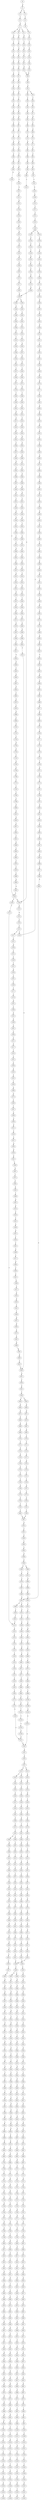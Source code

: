 strict digraph  {
	S0 -> S1 [ label = G ];
	S1 -> S2 [ label = T ];
	S1 -> S3 [ label = G ];
	S2 -> S4 [ label = T ];
	S3 -> S5 [ label = T ];
	S4 -> S6 [ label = G ];
	S5 -> S7 [ label = G ];
	S6 -> S8 [ label = T ];
	S7 -> S9 [ label = C ];
	S7 -> S10 [ label = G ];
	S7 -> S11 [ label = T ];
	S8 -> S12 [ label = G ];
	S9 -> S13 [ label = G ];
	S10 -> S14 [ label = G ];
	S11 -> S15 [ label = G ];
	S12 -> S16 [ label = C ];
	S13 -> S17 [ label = C ];
	S14 -> S18 [ label = C ];
	S15 -> S19 [ label = C ];
	S16 -> S20 [ label = G ];
	S17 -> S21 [ label = G ];
	S18 -> S22 [ label = T ];
	S19 -> S23 [ label = G ];
	S20 -> S24 [ label = T ];
	S21 -> S25 [ label = T ];
	S22 -> S26 [ label = T ];
	S23 -> S27 [ label = T ];
	S24 -> S28 [ label = C ];
	S25 -> S29 [ label = C ];
	S26 -> S30 [ label = C ];
	S27 -> S31 [ label = C ];
	S28 -> S32 [ label = G ];
	S29 -> S33 [ label = G ];
	S30 -> S34 [ label = G ];
	S31 -> S35 [ label = G ];
	S32 -> S36 [ label = A ];
	S33 -> S37 [ label = T ];
	S34 -> S38 [ label = A ];
	S35 -> S36 [ label = A ];
	S36 -> S39 [ label = A ];
	S37 -> S40 [ label = G ];
	S38 -> S41 [ label = A ];
	S39 -> S42 [ label = C ];
	S40 -> S43 [ label = C ];
	S41 -> S44 [ label = C ];
	S42 -> S45 [ label = C ];
	S42 -> S46 [ label = A ];
	S43 -> S47 [ label = A ];
	S44 -> S48 [ label = A ];
	S45 -> S49 [ label = T ];
	S46 -> S50 [ label = C ];
	S47 -> S51 [ label = T ];
	S48 -> S52 [ label = C ];
	S49 -> S53 [ label = T ];
	S50 -> S54 [ label = C ];
	S51 -> S55 [ label = C ];
	S52 -> S56 [ label = G ];
	S53 -> S57 [ label = C ];
	S54 -> S58 [ label = C ];
	S55 -> S59 [ label = C ];
	S56 -> S60 [ label = C ];
	S57 -> S61 [ label = G ];
	S58 -> S62 [ label = G ];
	S59 -> S63 [ label = G ];
	S60 -> S64 [ label = G ];
	S61 -> S65 [ label = T ];
	S62 -> S66 [ label = T ];
	S63 -> S67 [ label = C ];
	S64 -> S68 [ label = C ];
	S65 -> S69 [ label = A ];
	S66 -> S70 [ label = A ];
	S67 -> S71 [ label = A ];
	S68 -> S72 [ label = A ];
	S69 -> S73 [ label = C ];
	S70 -> S74 [ label = C ];
	S71 -> S75 [ label = C ];
	S72 -> S76 [ label = C ];
	S73 -> S77 [ label = T ];
	S74 -> S78 [ label = G ];
	S75 -> S79 [ label = G ];
	S76 -> S80 [ label = G ];
	S77 -> S81 [ label = T ];
	S78 -> S82 [ label = T ];
	S79 -> S83 [ label = T ];
	S80 -> S84 [ label = T ];
	S81 -> S85 [ label = C ];
	S82 -> S86 [ label = C ];
	S83 -> S87 [ label = C ];
	S84 -> S88 [ label = C ];
	S85 -> S89 [ label = A ];
	S86 -> S90 [ label = C ];
	S87 -> S91 [ label = G ];
	S88 -> S92 [ label = C ];
	S89 -> S93 [ label = A ];
	S90 -> S94 [ label = A ];
	S91 -> S95 [ label = A ];
	S92 -> S96 [ label = A ];
	S93 -> S97 [ label = G ];
	S94 -> S98 [ label = G ];
	S95 -> S99 [ label = G ];
	S96 -> S100 [ label = G ];
	S97 -> S101 [ label = C ];
	S98 -> S102 [ label = C ];
	S99 -> S103 [ label = C ];
	S100 -> S104 [ label = C ];
	S101 -> S105 [ label = G ];
	S102 -> S106 [ label = G ];
	S103 -> S107 [ label = G ];
	S104 -> S108 [ label = T ];
	S104 -> S106 [ label = G ];
	S105 -> S109 [ label = A ];
	S106 -> S110 [ label = A ];
	S107 -> S111 [ label = A ];
	S108 -> S112 [ label = T ];
	S109 -> S113 [ label = G ];
	S110 -> S114 [ label = G ];
	S111 -> S115 [ label = G ];
	S112 -> S116 [ label = C ];
	S113 -> S117 [ label = T ];
	S114 -> S118 [ label = T ];
	S115 -> S119 [ label = T ];
	S116 -> S120 [ label = A ];
	S117 -> S121 [ label = C ];
	S118 -> S122 [ label = C ];
	S119 -> S123 [ label = C ];
	S120 -> S124 [ label = C ];
	S121 -> S125 [ label = C ];
	S122 -> S126 [ label = C ];
	S122 -> S127 [ label = T ];
	S123 -> S128 [ label = G ];
	S124 -> S129 [ label = G ];
	S125 -> S130 [ label = C ];
	S126 -> S130 [ label = C ];
	S127 -> S131 [ label = C ];
	S128 -> S132 [ label = A ];
	S129 -> S133 [ label = C ];
	S130 -> S134 [ label = T ];
	S130 -> S135 [ label = G ];
	S131 -> S136 [ label = G ];
	S132 -> S137 [ label = A ];
	S133 -> S138 [ label = C ];
	S134 -> S139 [ label = C ];
	S135 -> S140 [ label = C ];
	S136 -> S141 [ label = T ];
	S137 -> S142 [ label = C ];
	S138 -> S143 [ label = C ];
	S139 -> S144 [ label = C ];
	S140 -> S145 [ label = C ];
	S141 -> S146 [ label = C ];
	S142 -> S147 [ label = C ];
	S143 -> S148 [ label = T ];
	S144 -> S149 [ label = G ];
	S145 -> S150 [ label = T ];
	S146 -> S151 [ label = T ];
	S147 -> S152 [ label = T ];
	S148 -> S153 [ label = T ];
	S149 -> S154 [ label = G ];
	S150 -> S155 [ label = G ];
	S151 -> S156 [ label = G ];
	S152 -> S157 [ label = G ];
	S153 -> S158 [ label = C ];
	S154 -> S159 [ label = T ];
	S155 -> S160 [ label = T ];
	S156 -> S161 [ label = T ];
	S157 -> S162 [ label = T ];
	S158 -> S163 [ label = A ];
	S159 -> S164 [ label = C ];
	S160 -> S165 [ label = C ];
	S161 -> S166 [ label = T ];
	S162 -> S167 [ label = C ];
	S163 -> S168 [ label = T ];
	S164 -> S169 [ label = T ];
	S165 -> S170 [ label = G ];
	S166 -> S171 [ label = C ];
	S167 -> S172 [ label = G ];
	S168 -> S173 [ label = C ];
	S169 -> S174 [ label = G ];
	S170 -> S175 [ label = C ];
	S171 -> S176 [ label = C ];
	S172 -> S177 [ label = C ];
	S173 -> S178 [ label = C ];
	S174 -> S179 [ label = G ];
	S175 -> S180 [ label = G ];
	S176 -> S181 [ label = G ];
	S177 -> S182 [ label = G ];
	S178 -> S183 [ label = A ];
	S179 -> S184 [ label = A ];
	S180 -> S185 [ label = C ];
	S181 -> S186 [ label = T ];
	S182 -> S185 [ label = C ];
	S183 -> S187 [ label = G ];
	S184 -> S188 [ label = G ];
	S185 -> S189 [ label = G ];
	S185 -> S190 [ label = A ];
	S186 -> S191 [ label = G ];
	S187 -> S192 [ label = A ];
	S188 -> S193 [ label = G ];
	S189 -> S194 [ label = A ];
	S190 -> S195 [ label = A ];
	S191 -> S196 [ label = G ];
	S192 -> S197 [ label = A ];
	S193 -> S198 [ label = G ];
	S194 -> S199 [ label = G ];
	S195 -> S200 [ label = C ];
	S196 -> S201 [ label = C ];
	S197 -> S202 [ label = C ];
	S198 -> S203 [ label = T ];
	S199 -> S204 [ label = C ];
	S200 -> S205 [ label = C ];
	S201 -> S206 [ label = C ];
	S202 -> S207 [ label = C ];
	S203 -> S208 [ label = G ];
	S204 -> S209 [ label = A ];
	S205 -> S210 [ label = C ];
	S206 -> S211 [ label = C ];
	S207 -> S212 [ label = A ];
	S207 -> S213 [ label = G ];
	S208 -> S214 [ label = T ];
	S209 -> S215 [ label = G ];
	S210 -> S216 [ label = G ];
	S211 -> S217 [ label = G ];
	S212 -> S218 [ label = G ];
	S212 -> S219 [ label = C ];
	S213 -> S220 [ label = G ];
	S214 -> S221 [ label = T ];
	S215 -> S222 [ label = T ];
	S216 -> S223 [ label = T ];
	S217 -> S224 [ label = T ];
	S218 -> S225 [ label = A ];
	S219 -> S226 [ label = C ];
	S220 -> S227 [ label = A ];
	S221 -> S228 [ label = C ];
	S222 -> S229 [ label = G ];
	S223 -> S230 [ label = A ];
	S224 -> S231 [ label = C ];
	S225 -> S232 [ label = C ];
	S226 -> S233 [ label = A ];
	S227 -> S234 [ label = C ];
	S228 -> S235 [ label = C ];
	S229 -> S236 [ label = C ];
	S230 -> S237 [ label = C ];
	S231 -> S238 [ label = C ];
	S232 -> S239 [ label = T ];
	S233 -> S240 [ label = C ];
	S234 -> S241 [ label = G ];
	S235 -> S242 [ label = A ];
	S236 -> S243 [ label = A ];
	S237 -> S244 [ label = A ];
	S238 -> S245 [ label = A ];
	S239 -> S246 [ label = C ];
	S240 -> S247 [ label = C ];
	S241 -> S248 [ label = C ];
	S242 -> S249 [ label = G ];
	S243 -> S250 [ label = A ];
	S244 -> S251 [ label = G ];
	S245 -> S252 [ label = G ];
	S246 -> S253 [ label = C ];
	S247 -> S254 [ label = C ];
	S248 -> S255 [ label = C ];
	S249 -> S256 [ label = C ];
	S250 -> S257 [ label = C ];
	S251 -> S258 [ label = C ];
	S252 -> S259 [ label = T ];
	S253 -> S260 [ label = C ];
	S254 -> S261 [ label = C ];
	S255 -> S262 [ label = C ];
	S256 -> S263 [ label = A ];
	S257 -> S264 [ label = A ];
	S258 -> S265 [ label = A ];
	S259 -> S266 [ label = A ];
	S260 -> S267 [ label = A ];
	S261 -> S268 [ label = T ];
	S262 -> S269 [ label = A ];
	S263 -> S270 [ label = G ];
	S264 -> S271 [ label = G ];
	S265 -> S272 [ label = G ];
	S266 -> S273 [ label = G ];
	S267 -> S274 [ label = T ];
	S268 -> S275 [ label = T ];
	S269 -> S276 [ label = T ];
	S270 -> S277 [ label = A ];
	S271 -> S278 [ label = C ];
	S272 -> S279 [ label = G ];
	S273 -> S280 [ label = C ];
	S274 -> S281 [ label = C ];
	S275 -> S282 [ label = C ];
	S276 -> S283 [ label = C ];
	S277 -> S284 [ label = T ];
	S278 -> S285 [ label = T ];
	S279 -> S286 [ label = T ];
	S280 -> S287 [ label = T ];
	S281 -> S288 [ label = T ];
	S282 -> S289 [ label = C ];
	S282 -> S290 [ label = G ];
	S283 -> S291 [ label = G ];
	S284 -> S292 [ label = A ];
	S285 -> S293 [ label = A ];
	S286 -> S294 [ label = G ];
	S287 -> S295 [ label = C ];
	S288 -> S296 [ label = G ];
	S289 -> S297 [ label = T ];
	S290 -> S298 [ label = A ];
	S291 -> S299 [ label = T ];
	S292 -> S300 [ label = A ];
	S293 -> S301 [ label = C ];
	S294 -> S302 [ label = C ];
	S295 -> S303 [ label = C ];
	S296 -> S304 [ label = C ];
	S297 -> S305 [ label = G ];
	S298 -> S306 [ label = T ];
	S299 -> S307 [ label = C ];
	S300 -> S308 [ label = A ];
	S301 -> S309 [ label = G ];
	S302 -> S310 [ label = A ];
	S303 -> S311 [ label = A ];
	S304 -> S312 [ label = C ];
	S305 -> S313 [ label = T ];
	S306 -> S314 [ label = C ];
	S307 -> S315 [ label = C ];
	S308 -> S316 [ label = A ];
	S309 -> S317 [ label = A ];
	S310 -> S318 [ label = C ];
	S311 -> S319 [ label = C ];
	S312 -> S320 [ label = A ];
	S313 -> S321 [ label = C ];
	S314 -> S322 [ label = G ];
	S315 -> S323 [ label = T ];
	S316 -> S324 [ label = A ];
	S317 -> S325 [ label = G ];
	S318 -> S326 [ label = G ];
	S319 -> S327 [ label = C ];
	S320 -> S328 [ label = G ];
	S321 -> S329 [ label = C ];
	S322 -> S330 [ label = T ];
	S323 -> S331 [ label = C ];
	S324 -> S332 [ label = C ];
	S325 -> S333 [ label = A ];
	S326 -> S334 [ label = C ];
	S327 -> S335 [ label = G ];
	S328 -> S336 [ label = T ];
	S329 -> S337 [ label = T ];
	S330 -> S338 [ label = T ];
	S331 -> S339 [ label = T ];
	S332 -> S340 [ label = T ];
	S333 -> S341 [ label = A ];
	S334 -> S342 [ label = G ];
	S335 -> S343 [ label = G ];
	S336 -> S344 [ label = C ];
	S337 -> S345 [ label = T ];
	S338 -> S346 [ label = T ];
	S339 -> S347 [ label = T ];
	S340 -> S348 [ label = T ];
	S341 -> S349 [ label = C ];
	S342 -> S350 [ label = G ];
	S343 -> S351 [ label = A ];
	S344 -> S352 [ label = G ];
	S345 -> S353 [ label = G ];
	S346 -> S354 [ label = G ];
	S347 -> S355 [ label = C ];
	S348 -> S356 [ label = T ];
	S349 -> S357 [ label = T ];
	S350 -> S358 [ label = T ];
	S351 -> S359 [ label = C ];
	S352 -> S360 [ label = T ];
	S353 -> S361 [ label = T ];
	S354 -> S362 [ label = T ];
	S355 -> S363 [ label = T ];
	S356 -> S364 [ label = G ];
	S357 -> S365 [ label = G ];
	S358 -> S366 [ label = G ];
	S359 -> S367 [ label = G ];
	S360 -> S368 [ label = A ];
	S361 -> S369 [ label = A ];
	S362 -> S370 [ label = A ];
	S363 -> S371 [ label = C ];
	S364 -> S372 [ label = C ];
	S365 -> S373 [ label = G ];
	S366 -> S374 [ label = C ];
	S367 -> S375 [ label = T ];
	S368 -> S376 [ label = A ];
	S369 -> S377 [ label = G ];
	S370 -> S378 [ label = G ];
	S371 -> S379 [ label = G ];
	S372 -> S380 [ label = C ];
	S373 -> S381 [ label = C ];
	S374 -> S382 [ label = C ];
	S375 -> S383 [ label = C ];
	S376 -> S384 [ label = G ];
	S377 -> S385 [ label = G ];
	S378 -> S386 [ label = G ];
	S379 -> S387 [ label = G ];
	S380 -> S388 [ label = G ];
	S381 -> S389 [ label = G ];
	S382 -> S390 [ label = G ];
	S383 -> S391 [ label = G ];
	S384 -> S392 [ label = A ];
	S385 -> S393 [ label = A ];
	S386 -> S394 [ label = A ];
	S387 -> S395 [ label = A ];
	S388 -> S396 [ label = T ];
	S389 -> S397 [ label = C ];
	S390 -> S398 [ label = C ];
	S391 -> S399 [ label = T ];
	S392 -> S400 [ label = C ];
	S393 -> S401 [ label = G ];
	S394 -> S402 [ label = A ];
	S395 -> S403 [ label = G ];
	S396 -> S404 [ label = A ];
	S397 -> S405 [ label = A ];
	S398 -> S406 [ label = A ];
	S399 -> S407 [ label = G ];
	S400 -> S408 [ label = G ];
	S401 -> S409 [ label = A ];
	S402 -> S410 [ label = A ];
	S403 -> S411 [ label = A ];
	S404 -> S412 [ label = G ];
	S405 -> S413 [ label = G ];
	S406 -> S414 [ label = A ];
	S407 -> S415 [ label = A ];
	S408 -> S416 [ label = G ];
	S409 -> S417 [ label = G ];
	S410 -> S418 [ label = G ];
	S411 -> S419 [ label = G ];
	S412 -> S420 [ label = C ];
	S413 -> S421 [ label = C ];
	S414 -> S422 [ label = C ];
	S415 -> S423 [ label = C ];
	S416 -> S424 [ label = C ];
	S417 -> S425 [ label = G ];
	S418 -> S426 [ label = G ];
	S419 -> S427 [ label = G ];
	S420 -> S428 [ label = C ];
	S421 -> S429 [ label = G ];
	S422 -> S430 [ label = C ];
	S423 -> S431 [ label = C ];
	S424 -> S432 [ label = T ];
	S425 -> S433 [ label = T ];
	S426 -> S434 [ label = T ];
	S427 -> S435 [ label = T ];
	S428 -> S436 [ label = G ];
	S429 -> S437 [ label = G ];
	S430 -> S438 [ label = A ];
	S431 -> S439 [ label = G ];
	S432 -> S440 [ label = C ];
	S433 -> S441 [ label = C ];
	S434 -> S442 [ label = C ];
	S435 -> S443 [ label = C ];
	S436 -> S444 [ label = G ];
	S437 -> S445 [ label = G ];
	S438 -> S446 [ label = G ];
	S439 -> S447 [ label = G ];
	S440 -> S448 [ label = T ];
	S441 -> S449 [ label = C ];
	S442 -> S450 [ label = C ];
	S443 -> S449 [ label = C ];
	S444 -> S451 [ label = T ];
	S445 -> S452 [ label = T ];
	S446 -> S453 [ label = T ];
	S447 -> S454 [ label = T ];
	S448 -> S455 [ label = C ];
	S449 -> S456 [ label = C ];
	S450 -> S457 [ label = C ];
	S451 -> S458 [ label = G ];
	S452 -> S459 [ label = G ];
	S453 -> S460 [ label = C ];
	S454 -> S461 [ label = C ];
	S455 -> S462 [ label = G ];
	S456 -> S463 [ label = A ];
	S456 -> S464 [ label = G ];
	S457 -> S465 [ label = G ];
	S458 -> S466 [ label = A ];
	S459 -> S467 [ label = C ];
	S460 -> S468 [ label = G ];
	S461 -> S469 [ label = G ];
	S462 -> S470 [ label = A ];
	S463 -> S471 [ label = G ];
	S464 -> S472 [ label = G ];
	S465 -> S473 [ label = A ];
	S466 -> S474 [ label = C ];
	S467 -> S475 [ label = C ];
	S468 -> S476 [ label = C ];
	S469 -> S477 [ label = C ];
	S470 -> S478 [ label = A ];
	S471 -> S479 [ label = A ];
	S472 -> S480 [ label = A ];
	S473 -> S481 [ label = A ];
	S474 -> S482 [ label = G ];
	S475 -> S483 [ label = G ];
	S476 -> S484 [ label = G ];
	S477 -> S485 [ label = G ];
	S478 -> S486 [ label = G ];
	S479 -> S487 [ label = G ];
	S480 -> S488 [ label = G ];
	S481 -> S489 [ label = G ];
	S482 -> S490 [ label = T ];
	S483 -> S491 [ label = C ];
	S484 -> S492 [ label = C ];
	S485 -> S493 [ label = T ];
	S486 -> S494 [ label = T ];
	S487 -> S495 [ label = C ];
	S488 -> S496 [ label = G ];
	S489 -> S497 [ label = T ];
	S490 -> S498 [ label = G ];
	S491 -> S499 [ label = C ];
	S492 -> S500 [ label = A ];
	S493 -> S501 [ label = A ];
	S494 -> S502 [ label = C ];
	S495 -> S503 [ label = C ];
	S496 -> S504 [ label = C ];
	S497 -> S505 [ label = C ];
	S498 -> S506 [ label = G ];
	S499 -> S507 [ label = G ];
	S500 -> S508 [ label = G ];
	S501 -> S509 [ label = G ];
	S502 -> S510 [ label = G ];
	S503 -> S511 [ label = A ];
	S504 -> S512 [ label = G ];
	S505 -> S513 [ label = G ];
	S506 -> S514 [ label = G ];
	S507 -> S515 [ label = G ];
	S508 -> S516 [ label = C ];
	S509 -> S517 [ label = C ];
	S510 -> S518 [ label = C ];
	S511 -> S519 [ label = C ];
	S512 -> S520 [ label = T ];
	S513 -> S521 [ label = A ];
	S514 -> S522 [ label = T ];
	S515 -> S523 [ label = T ];
	S516 -> S524 [ label = C ];
	S517 -> S525 [ label = C ];
	S518 -> S526 [ label = G ];
	S519 -> S527 [ label = G ];
	S520 -> S528 [ label = G ];
	S521 -> S529 [ label = G ];
	S522 -> S530 [ label = A ];
	S523 -> S531 [ label = G ];
	S524 -> S532 [ label = G ];
	S525 -> S533 [ label = G ];
	S526 -> S534 [ label = G ];
	S527 -> S535 [ label = G ];
	S528 -> S536 [ label = G ];
	S529 -> S537 [ label = G ];
	S530 -> S538 [ label = C ];
	S531 -> S539 [ label = G ];
	S532 -> S540 [ label = G ];
	S533 -> S541 [ label = C ];
	S534 -> S542 [ label = C ];
	S535 -> S543 [ label = T ];
	S536 -> S544 [ label = T ];
	S537 -> S545 [ label = T ];
	S538 -> S546 [ label = T ];
	S539 -> S547 [ label = T ];
	S540 -> S548 [ label = T ];
	S541 -> S549 [ label = T ];
	S542 -> S550 [ label = T ];
	S543 -> S551 [ label = T ];
	S544 -> S552 [ label = A ];
	S545 -> S553 [ label = A ];
	S546 -> S554 [ label = A ];
	S547 -> S555 [ label = G ];
	S548 -> S556 [ label = G ];
	S549 -> S557 [ label = G ];
	S550 -> S558 [ label = A ];
	S551 -> S559 [ label = A ];
	S552 -> S560 [ label = T ];
	S553 -> S561 [ label = T ];
	S554 -> S562 [ label = T ];
	S555 -> S563 [ label = G ];
	S556 -> S564 [ label = G ];
	S557 -> S565 [ label = G ];
	S558 -> S566 [ label = T ];
	S559 -> S567 [ label = C ];
	S560 -> S568 [ label = G ];
	S561 -> S569 [ label = A ];
	S562 -> S570 [ label = T ];
	S563 -> S571 [ label = A ];
	S564 -> S572 [ label = A ];
	S565 -> S573 [ label = A ];
	S566 -> S574 [ label = A ];
	S567 -> S575 [ label = T ];
	S568 -> S576 [ label = A ];
	S569 -> S577 [ label = A ];
	S570 -> S578 [ label = G ];
	S571 -> S579 [ label = A ];
	S572 -> S580 [ label = A ];
	S573 -> S581 [ label = A ];
	S574 -> S582 [ label = G ];
	S575 -> S583 [ label = G ];
	S576 -> S584 [ label = G ];
	S577 -> S585 [ label = G ];
	S578 -> S586 [ label = G ];
	S579 -> S587 [ label = C ];
	S580 -> S588 [ label = G ];
	S581 -> S589 [ label = G ];
	S582 -> S590 [ label = T ];
	S583 -> S591 [ label = C ];
	S584 -> S592 [ label = C ];
	S585 -> S593 [ label = T ];
	S586 -> S594 [ label = A ];
	S587 -> S595 [ label = C ];
	S588 -> S596 [ label = A ];
	S589 -> S597 [ label = A ];
	S590 -> S598 [ label = A ];
	S591 -> S599 [ label = A ];
	S592 -> S600 [ label = G ];
	S593 -> S601 [ label = C ];
	S594 -> S602 [ label = A ];
	S595 -> S603 [ label = T ];
	S596 -> S604 [ label = A ];
	S597 -> S605 [ label = A ];
	S598 -> S606 [ label = G ];
	S599 -> S607 [ label = G ];
	S600 -> S608 [ label = G ];
	S601 -> S609 [ label = G ];
	S602 -> S610 [ label = C ];
	S603 -> S611 [ label = C ];
	S604 -> S612 [ label = C ];
	S605 -> S613 [ label = C ];
	S606 -> S614 [ label = C ];
	S607 -> S615 [ label = A ];
	S608 -> S616 [ label = T ];
	S609 -> S617 [ label = T ];
	S610 -> S618 [ label = G ];
	S611 -> S619 [ label = G ];
	S612 -> S620 [ label = G ];
	S613 -> S620 [ label = G ];
	S614 -> S621 [ label = C ];
	S615 -> S622 [ label = C ];
	S616 -> S623 [ label = C ];
	S617 -> S624 [ label = G ];
	S618 -> S625 [ label = G ];
	S619 -> S626 [ label = G ];
	S620 -> S627 [ label = G ];
	S621 -> S628 [ label = G ];
	S622 -> S629 [ label = G ];
	S623 -> S630 [ label = G ];
	S624 -> S631 [ label = G ];
	S625 -> S632 [ label = T ];
	S626 -> S633 [ label = C ];
	S627 -> S634 [ label = C ];
	S628 -> S635 [ label = A ];
	S629 -> S636 [ label = G ];
	S630 -> S637 [ label = C ];
	S631 -> S638 [ label = T ];
	S632 -> S639 [ label = A ];
	S633 -> S640 [ label = A ];
	S634 -> S641 [ label = A ];
	S635 -> S642 [ label = A ];
	S636 -> S643 [ label = A ];
	S637 -> S644 [ label = A ];
	S638 -> S645 [ label = A ];
	S639 -> S646 [ label = C ];
	S640 -> S647 [ label = C ];
	S641 -> S648 [ label = C ];
	S642 -> S649 [ label = A ];
	S643 -> S650 [ label = C ];
	S644 -> S651 [ label = C ];
	S645 -> S652 [ label = C ];
	S646 -> S653 [ label = G ];
	S647 -> S654 [ label = G ];
	S648 -> S655 [ label = C ];
	S648 -> S656 [ label = T ];
	S649 -> S657 [ label = C ];
	S650 -> S658 [ label = A ];
	S651 -> S659 [ label = G ];
	S652 -> S660 [ label = C ];
	S653 -> S661 [ label = A ];
	S654 -> S662 [ label = C ];
	S655 -> S663 [ label = G ];
	S656 -> S664 [ label = G ];
	S657 -> S665 [ label = C ];
	S658 -> S666 [ label = C ];
	S659 -> S667 [ label = C ];
	S660 -> S668 [ label = G ];
	S661 -> S669 [ label = A ];
	S662 -> S670 [ label = G ];
	S663 -> S671 [ label = G ];
	S664 -> S672 [ label = G ];
	S665 -> S673 [ label = C ];
	S666 -> S674 [ label = A ];
	S667 -> S675 [ label = G ];
	S668 -> S676 [ label = G ];
	S669 -> S677 [ label = G ];
	S670 -> S678 [ label = C ];
	S671 -> S679 [ label = G ];
	S672 -> S680 [ label = G ];
	S673 -> S681 [ label = C ];
	S674 -> S682 [ label = C ];
	S675 -> S683 [ label = C ];
	S676 -> S684 [ label = T ];
	S677 -> S685 [ label = A ];
	S678 -> S686 [ label = G ];
	S679 -> S687 [ label = A ];
	S680 -> S688 [ label = A ];
	S681 -> S689 [ label = G ];
	S682 -> S690 [ label = C ];
	S683 -> S691 [ label = G ];
	S684 -> S692 [ label = G ];
	S685 -> S693 [ label = A ];
	S686 -> S694 [ label = C ];
	S687 -> S695 [ label = A ];
	S688 -> S696 [ label = A ];
	S689 -> S697 [ label = A ];
	S690 -> S698 [ label = T ];
	S691 -> S699 [ label = G ];
	S692 -> S700 [ label = G ];
	S693 -> S701 [ label = G ];
	S694 -> S702 [ label = G ];
	S695 -> S703 [ label = T ];
	S696 -> S704 [ label = C ];
	S697 -> S705 [ label = C ];
	S698 -> S706 [ label = C ];
	S699 -> S707 [ label = C ];
	S700 -> S708 [ label = T ];
	S701 -> S709 [ label = T ];
	S702 -> S710 [ label = T ];
	S703 -> S711 [ label = T ];
	S704 -> S712 [ label = T ];
	S705 -> S713 [ label = T ];
	S706 -> S714 [ label = T ];
	S707 -> S715 [ label = T ];
	S708 -> S716 [ label = T ];
	S709 -> S717 [ label = G ];
	S710 -> S718 [ label = C ];
	S711 -> S719 [ label = G ];
	S712 -> S720 [ label = G ];
	S713 -> S721 [ label = A ];
	S714 -> S722 [ label = A ];
	S715 -> S723 [ label = G ];
	S716 -> S724 [ label = A ];
	S717 -> S725 [ label = T ];
	S718 -> S726 [ label = G ];
	S719 -> S727 [ label = A ];
	S720 -> S728 [ label = G ];
	S721 -> S729 [ label = G ];
	S722 -> S730 [ label = G ];
	S723 -> S731 [ label = G ];
	S724 -> S732 [ label = G ];
	S725 -> S733 [ label = C ];
	S726 -> S734 [ label = A ];
	S727 -> S735 [ label = A ];
	S728 -> S736 [ label = A ];
	S729 -> S737 [ label = A ];
	S730 -> S738 [ label = A ];
	S731 -> S739 [ label = A ];
	S732 -> S740 [ label = A ];
	S733 -> S741 [ label = C ];
	S734 -> S742 [ label = C ];
	S735 -> S743 [ label = C ];
	S736 -> S744 [ label = C ];
	S737 -> S745 [ label = A ];
	S738 -> S746 [ label = A ];
	S739 -> S747 [ label = A ];
	S740 -> S748 [ label = A ];
	S741 -> S749 [ label = T ];
	S742 -> S750 [ label = G ];
	S743 -> S751 [ label = C ];
	S744 -> S752 [ label = C ];
	S745 -> S753 [ label = T ];
	S746 -> S754 [ label = C ];
	S747 -> S755 [ label = T ];
	S748 -> S756 [ label = G ];
	S749 -> S757 [ label = G ];
	S750 -> S758 [ label = C ];
	S751 -> S759 [ label = C ];
	S752 -> S760 [ label = C ];
	S753 -> S761 [ label = C ];
	S754 -> S762 [ label = G ];
	S755 -> S763 [ label = G ];
	S756 -> S764 [ label = G ];
	S757 -> S765 [ label = G ];
	S758 -> S766 [ label = G ];
	S759 -> S767 [ label = G ];
	S760 -> S768 [ label = G ];
	S761 -> S769 [ label = G ];
	S762 -> S770 [ label = A ];
	S763 -> S771 [ label = G ];
	S764 -> S772 [ label = G ];
	S765 -> S773 [ label = C ];
	S766 -> S774 [ label = C ];
	S767 -> S775 [ label = T ];
	S768 -> S776 [ label = T ];
	S769 -> S777 [ label = G ];
	S770 -> S778 [ label = G ];
	S771 -> S779 [ label = G ];
	S772 -> S780 [ label = G ];
	S773 -> S781 [ label = C ];
	S774 -> S782 [ label = C ];
	S775 -> S783 [ label = C ];
	S776 -> S784 [ label = C ];
	S777 -> S785 [ label = G ];
	S778 -> S786 [ label = G ];
	S779 -> S787 [ label = G ];
	S780 -> S788 [ label = G ];
	S781 -> S789 [ label = T ];
	S782 -> S790 [ label = T ];
	S783 -> S791 [ label = T ];
	S784 -> S792 [ label = T ];
	S785 -> S793 [ label = T ];
	S786 -> S794 [ label = T ];
	S787 -> S795 [ label = T ];
	S788 -> S796 [ label = T ];
	S789 -> S797 [ label = G ];
	S790 -> S798 [ label = C ];
	S791 -> S799 [ label = C ];
	S792 -> S800 [ label = C ];
	S793 -> S801 [ label = A ];
	S794 -> S802 [ label = G ];
	S795 -> S803 [ label = C ];
	S796 -> S804 [ label = C ];
	S797 -> S805 [ label = G ];
	S798 -> S806 [ label = G ];
	S799 -> S807 [ label = G ];
	S800 -> S807 [ label = G ];
	S801 -> S808 [ label = T ];
	S802 -> S809 [ label = T ];
	S803 -> S810 [ label = C ];
	S804 -> S811 [ label = C ];
	S805 -> S812 [ label = G ];
	S806 -> S813 [ label = G ];
	S807 -> S814 [ label = G ];
	S808 -> S815 [ label = C ];
	S809 -> S816 [ label = C ];
	S810 -> S817 [ label = G ];
	S811 -> S818 [ label = G ];
	S812 -> S819 [ label = T ];
	S813 -> S820 [ label = G ];
	S814 -> S821 [ label = C ];
	S815 -> S822 [ label = C ];
	S816 -> S823 [ label = C ];
	S817 -> S824 [ label = C ];
	S818 -> S825 [ label = T ];
	S819 -> S826 [ label = C ];
	S820 -> S827 [ label = C ];
	S821 -> S828 [ label = A ];
	S822 -> S829 [ label = C ];
	S823 -> S830 [ label = C ];
	S824 -> S831 [ label = C ];
	S825 -> S832 [ label = C ];
	S826 -> S833 [ label = C ];
	S827 -> S834 [ label = T ];
	S828 -> S835 [ label = C ];
	S829 -> S836 [ label = G ];
	S830 -> S837 [ label = T ];
	S831 -> S838 [ label = G ];
	S832 -> S839 [ label = G ];
	S833 -> S840 [ label = C ];
	S834 -> S841 [ label = C ];
	S835 -> S842 [ label = C ];
	S836 -> S843 [ label = A ];
	S837 -> S844 [ label = G ];
	S838 -> S845 [ label = G ];
	S839 -> S846 [ label = G ];
	S840 -> S847 [ label = G ];
	S841 -> S848 [ label = A ];
	S842 -> S849 [ label = G ];
	S843 -> S850 [ label = A ];
	S844 -> S851 [ label = T ];
	S845 -> S852 [ label = A ];
	S846 -> S853 [ label = A ];
	S847 -> S854 [ label = A ];
	S848 -> S855 [ label = C ];
	S849 -> S856 [ label = A ];
	S850 -> S857 [ label = A ];
	S851 -> S858 [ label = C ];
	S852 -> S859 [ label = A ];
	S853 -> S860 [ label = A ];
	S854 -> S861 [ label = G ];
	S855 -> S862 [ label = G ];
	S856 -> S863 [ label = G ];
	S856 -> S864 [ label = A ];
	S857 -> S865 [ label = G ];
	S858 -> S866 [ label = C ];
	S859 -> S867 [ label = C ];
	S860 -> S868 [ label = C ];
	S861 -> S869 [ label = T ];
	S862 -> S870 [ label = T ];
	S863 -> S871 [ label = T ];
	S864 -> S872 [ label = T ];
	S865 -> S873 [ label = T ];
	S866 -> S874 [ label = T ];
	S867 -> S875 [ label = T ];
	S868 -> S876 [ label = T ];
	S869 -> S877 [ label = C ];
	S870 -> S878 [ label = C ];
	S871 -> S879 [ label = C ];
	S872 -> S880 [ label = G ];
	S873 -> S881 [ label = G ];
	S874 -> S882 [ label = A ];
	S875 -> S883 [ label = G ];
	S876 -> S884 [ label = A ];
	S877 -> S885 [ label = C ];
	S878 -> S886 [ label = C ];
	S879 -> S887 [ label = C ];
	S880 -> S888 [ label = T ];
	S881 -> S889 [ label = T ];
	S882 -> S890 [ label = C ];
	S883 -> S891 [ label = C ];
	S884 -> S892 [ label = C ];
	S885 -> S893 [ label = A ];
	S886 -> S894 [ label = A ];
	S887 -> S895 [ label = A ];
	S888 -> S896 [ label = A ];
	S889 -> S897 [ label = C ];
	S890 -> S898 [ label = T ];
	S891 -> S899 [ label = A ];
	S892 -> S900 [ label = A ];
	S893 -> S901 [ label = G ];
	S894 -> S902 [ label = G ];
	S895 -> S901 [ label = G ];
	S896 -> S903 [ label = G ];
	S897 -> S904 [ label = G ];
	S898 -> S905 [ label = A ];
	S899 -> S906 [ label = A ];
	S900 -> S907 [ label = A ];
	S901 -> S908 [ label = T ];
	S901 -> S909 [ label = C ];
	S902 -> S104 [ label = C ];
	S903 -> S910 [ label = T ];
	S904 -> S911 [ label = T ];
	S905 -> S912 [ label = C ];
	S906 -> S913 [ label = C ];
	S907 -> S914 [ label = C ];
	S908 -> S915 [ label = A ];
	S909 -> S916 [ label = T ];
	S910 -> S917 [ label = T ];
	S911 -> S918 [ label = C ];
	S912 -> S919 [ label = C ];
	S913 -> S920 [ label = C ];
	S914 -> S921 [ label = G ];
	S915 -> S922 [ label = G ];
	S916 -> S923 [ label = T ];
	S917 -> S924 [ label = T ];
	S918 -> S925 [ label = G ];
	S919 -> S926 [ label = A ];
	S920 -> S927 [ label = A ];
	S921 -> S928 [ label = A ];
	S922 -> S929 [ label = G ];
	S923 -> S116 [ label = C ];
	S924 -> S930 [ label = C ];
	S925 -> S931 [ label = G ];
	S926 -> S932 [ label = G ];
	S927 -> S933 [ label = G ];
	S928 -> S934 [ label = A ];
	S929 -> S935 [ label = G ];
	S930 -> S936 [ label = A ];
	S931 -> S937 [ label = A ];
	S932 -> S938 [ label = G ];
	S933 -> S939 [ label = A ];
	S934 -> S940 [ label = A ];
	S935 -> S941 [ label = T ];
	S936 -> S942 [ label = C ];
	S937 -> S943 [ label = A ];
	S938 -> S944 [ label = A ];
	S939 -> S945 [ label = A ];
	S940 -> S946 [ label = A ];
	S941 -> S947 [ label = C ];
	S942 -> S948 [ label = T ];
	S943 -> S949 [ label = C ];
	S944 -> S950 [ label = G ];
	S945 -> S951 [ label = C ];
	S946 -> S952 [ label = C ];
	S947 -> S953 [ label = A ];
	S948 -> S954 [ label = C ];
	S949 -> S955 [ label = A ];
	S950 -> S956 [ label = A ];
	S951 -> S957 [ label = A ];
	S952 -> S958 [ label = A ];
	S953 -> S959 [ label = C ];
	S954 -> S960 [ label = C ];
	S955 -> S961 [ label = G ];
	S956 -> S962 [ label = G ];
	S957 -> S963 [ label = G ];
	S958 -> S964 [ label = G ];
	S959 -> S965 [ label = T ];
	S960 -> S966 [ label = T ];
	S961 -> S967 [ label = G ];
	S962 -> S968 [ label = T ];
	S963 -> S969 [ label = C ];
	S964 -> S970 [ label = A ];
	S965 -> S971 [ label = C ];
	S966 -> S972 [ label = T ];
	S967 -> S973 [ label = A ];
	S968 -> S974 [ label = C ];
	S969 -> S975 [ label = C ];
	S970 -> S976 [ label = A ];
	S971 -> S977 [ label = G ];
	S972 -> S978 [ label = T ];
	S973 -> S979 [ label = A ];
	S974 -> S980 [ label = A ];
	S975 -> S981 [ label = G ];
	S976 -> S982 [ label = G ];
	S977 -> S983 [ label = C ];
	S978 -> S984 [ label = C ];
	S979 -> S985 [ label = T ];
	S980 -> S986 [ label = G ];
	S981 -> S987 [ label = T ];
	S982 -> S988 [ label = G ];
	S983 -> S989 [ label = T ];
	S984 -> S990 [ label = A ];
	S985 -> S991 [ label = A ];
	S986 -> S992 [ label = G ];
	S987 -> S993 [ label = C ];
	S988 -> S994 [ label = G ];
	S989 -> S995 [ label = T ];
	S990 -> S996 [ label = T ];
	S991 -> S997 [ label = G ];
	S992 -> S998 [ label = A ];
	S993 -> S999 [ label = C ];
	S994 -> S1000 [ label = G ];
	S995 -> S1001 [ label = C ];
	S996 -> S1002 [ label = C ];
	S997 -> S1003 [ label = T ];
	S998 -> S1004 [ label = C ];
	S999 -> S1005 [ label = T ];
	S1000 -> S1006 [ label = T ];
	S1001 -> S1007 [ label = A ];
	S1002 -> S1008 [ label = C ];
	S1003 -> S1009 [ label = C ];
	S1004 -> S1010 [ label = C ];
	S1005 -> S1011 [ label = C ];
	S1006 -> S1012 [ label = C ];
	S1007 -> S1013 [ label = T ];
	S1008 -> S1014 [ label = A ];
	S1009 -> S1015 [ label = T ];
	S1010 -> S1016 [ label = A ];
	S1011 -> S1017 [ label = T ];
	S1012 -> S1018 [ label = T ];
	S1013 -> S1019 [ label = C ];
	S1014 -> S1020 [ label = G ];
	S1015 -> S1021 [ label = C ];
	S1016 -> S1022 [ label = G ];
	S1017 -> S1023 [ label = G ];
	S1018 -> S1024 [ label = C ];
	S1019 -> S1025 [ label = C ];
	S1020 -> S192 [ label = A ];
	S1021 -> S1026 [ label = T ];
	S1022 -> S1027 [ label = T ];
	S1023 -> S1028 [ label = T ];
	S1024 -> S1029 [ label = T ];
	S1025 -> S1030 [ label = A ];
	S1026 -> S1031 [ label = C ];
	S1027 -> S1032 [ label = C ];
	S1028 -> S1033 [ label = C ];
	S1029 -> S1034 [ label = C ];
	S1030 -> S187 [ label = G ];
	S1031 -> S1035 [ label = T ];
	S1032 -> S1036 [ label = T ];
	S1033 -> S1037 [ label = G ];
	S1034 -> S1038 [ label = G ];
	S1035 -> S1039 [ label = G ];
	S1036 -> S1040 [ label = C ];
	S1037 -> S1041 [ label = T ];
	S1038 -> S1042 [ label = T ];
	S1039 -> S1043 [ label = A ];
	S1040 -> S1044 [ label = T ];
	S1041 -> S1045 [ label = G ];
	S1042 -> S1046 [ label = G ];
	S1043 -> S1047 [ label = G ];
	S1044 -> S1048 [ label = G ];
	S1045 -> S1049 [ label = G ];
	S1046 -> S1050 [ label = G ];
	S1047 -> S1051 [ label = T ];
	S1048 -> S1052 [ label = T ];
	S1049 -> S1053 [ label = T ];
	S1050 -> S1054 [ label = T ];
	S1051 -> S1055 [ label = A ];
	S1052 -> S1056 [ label = A ];
	S1053 -> S1057 [ label = A ];
	S1054 -> S1058 [ label = A ];
}
